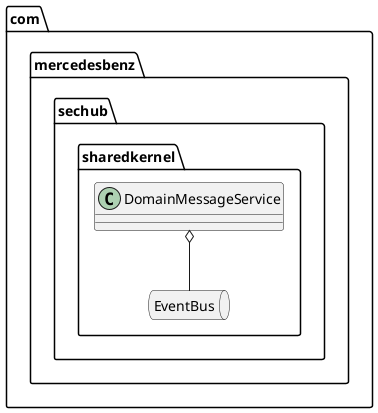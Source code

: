 ' SPDX-License-Identifier: MIT
@startuml 

package com.mercedesbenz.sechub.sharedkernel {
    class DomainMessageService{
    }
    
    DomainMessageService o-- EventBus
    
    queue EventBus{
    }
}

@enduml 
